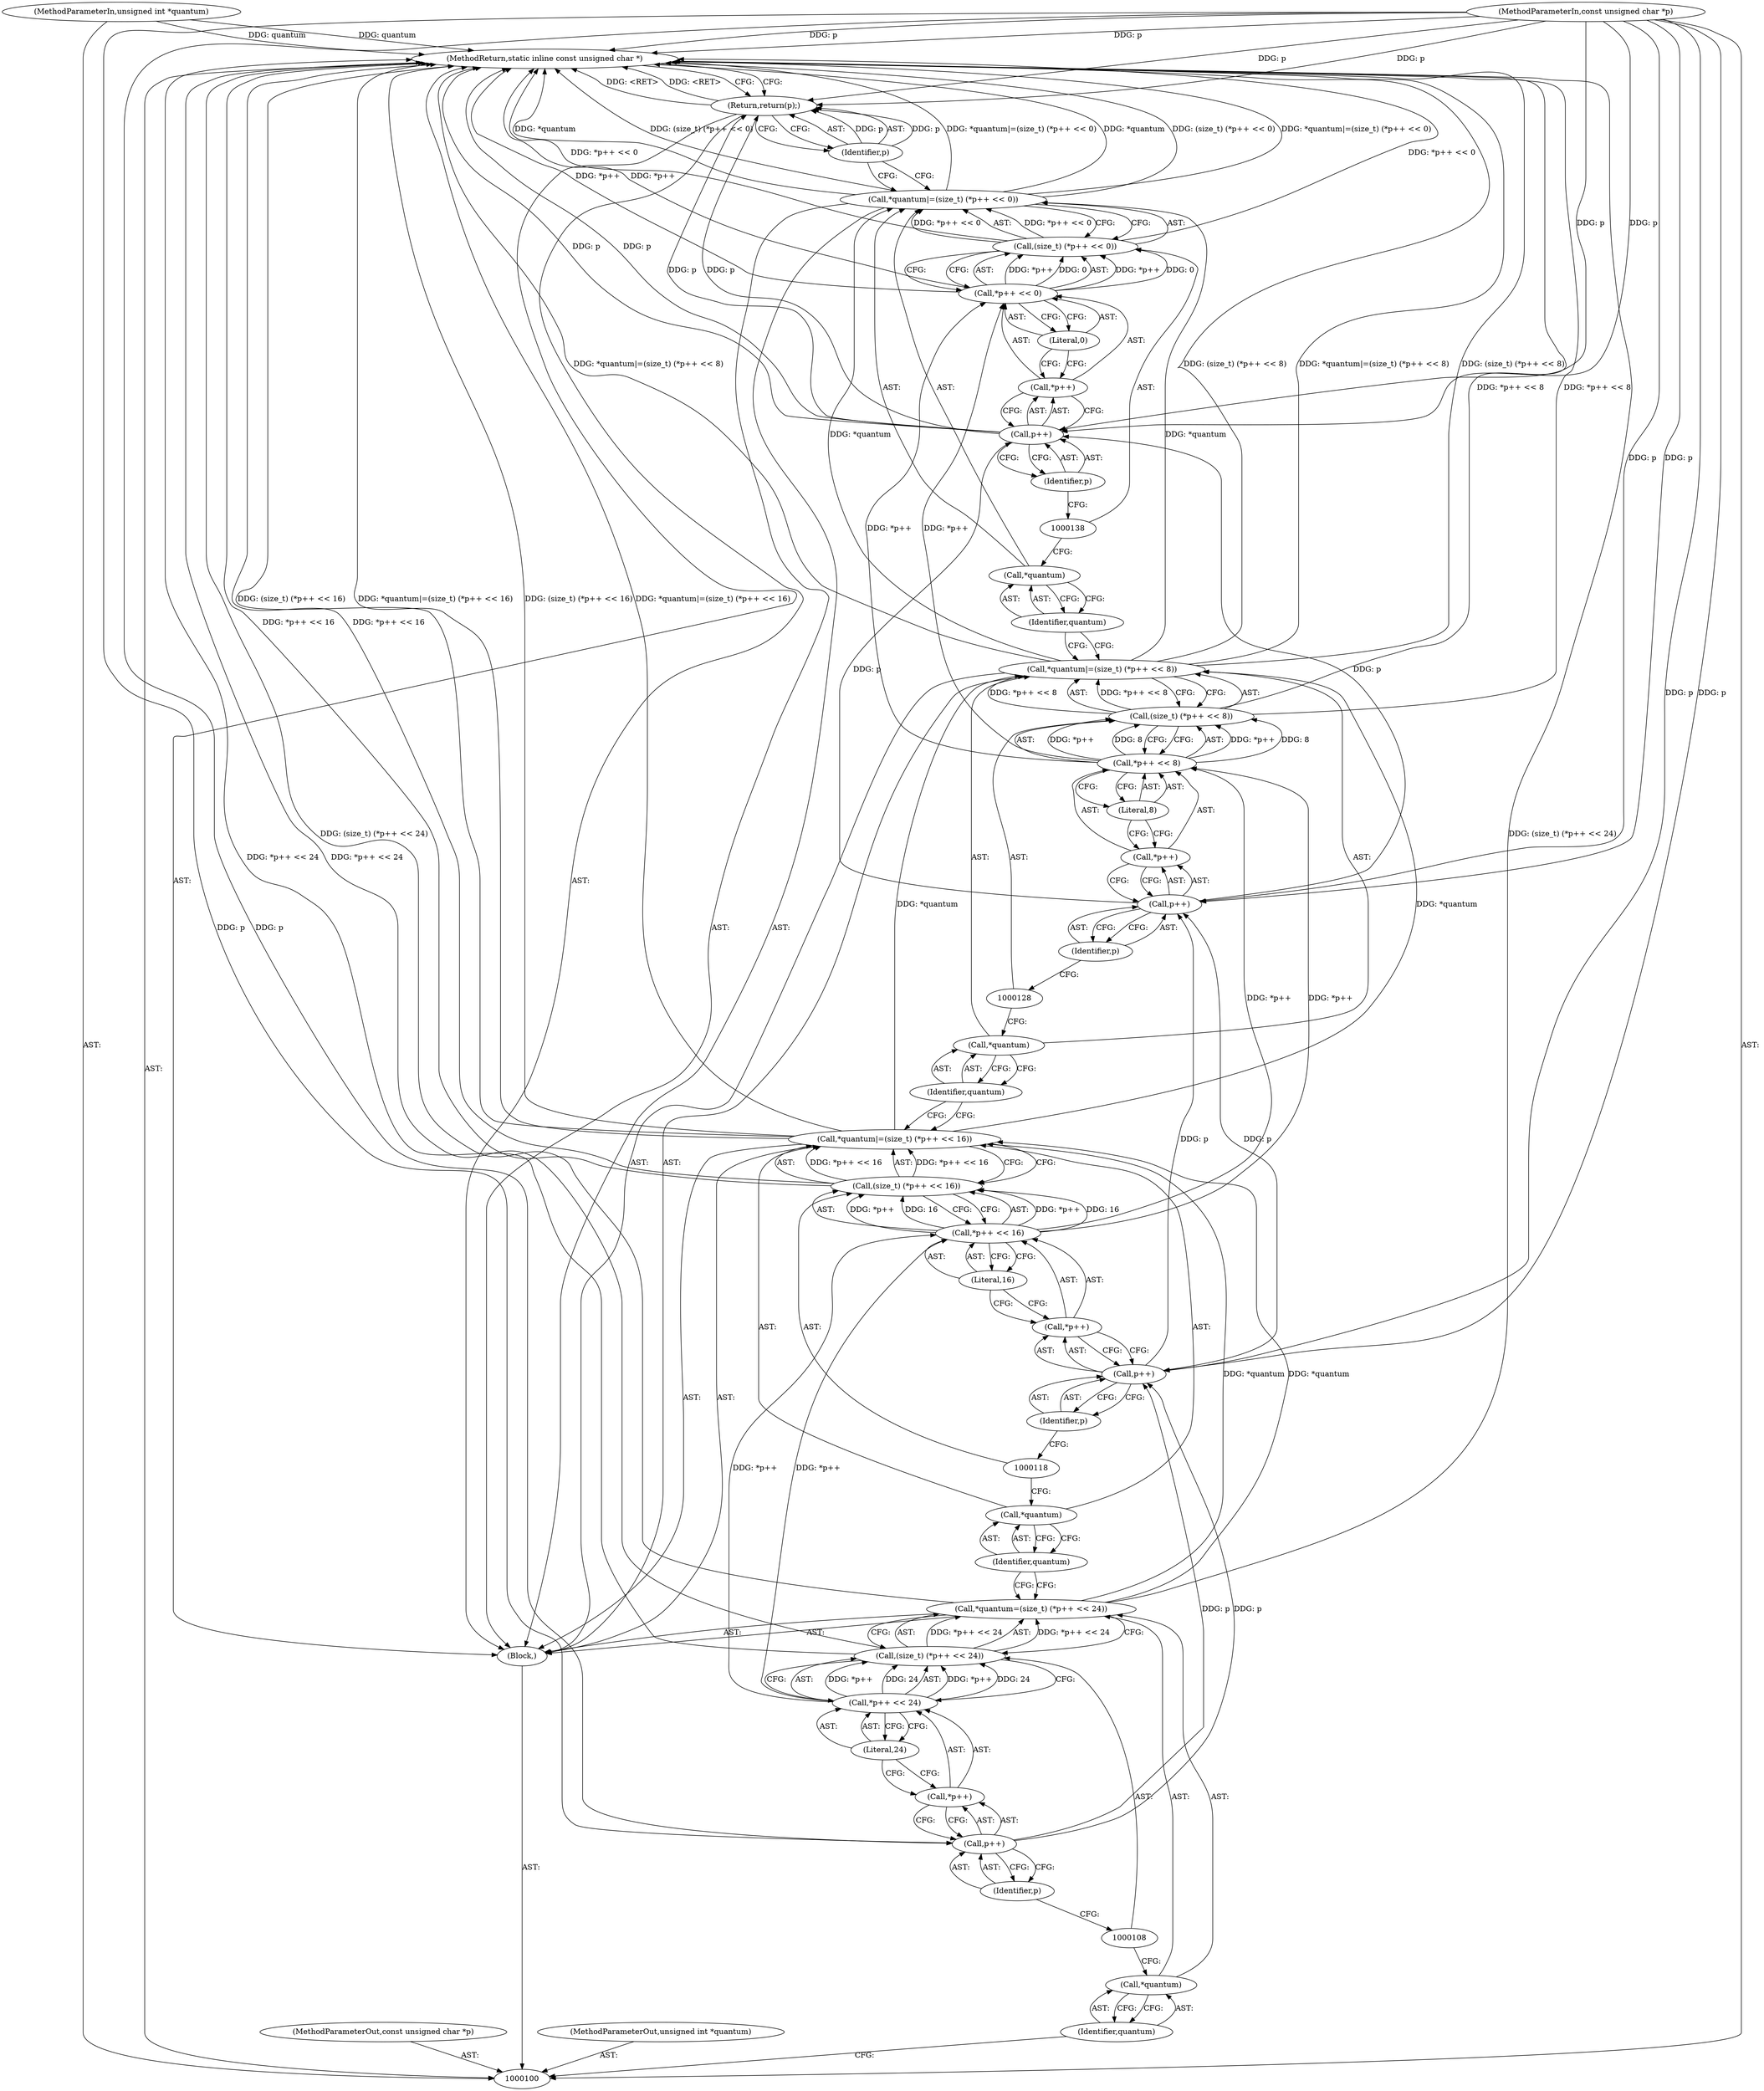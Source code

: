 digraph "1_ImageMagick_d8ab7f046587f2e9f734b687ba7e6e10147c294b_1" {
"1000146" [label="(MethodReturn,static inline const unsigned char *)"];
"1000101" [label="(MethodParameterIn,const unsigned char *p)"];
"1000181" [label="(MethodParameterOut,const unsigned char *p)"];
"1000102" [label="(MethodParameterIn,unsigned int *quantum)"];
"1000182" [label="(MethodParameterOut,unsigned int *quantum)"];
"1000103" [label="(Block,)"];
"1000107" [label="(Call,(size_t) (*p++ << 24))"];
"1000104" [label="(Call,*quantum=(size_t) (*p++ << 24))"];
"1000105" [label="(Call,*quantum)"];
"1000109" [label="(Call,*p++ << 24)"];
"1000110" [label="(Call,*p++)"];
"1000111" [label="(Call,p++)"];
"1000112" [label="(Identifier,p)"];
"1000113" [label="(Literal,24)"];
"1000106" [label="(Identifier,quantum)"];
"1000117" [label="(Call,(size_t) (*p++ << 16))"];
"1000114" [label="(Call,*quantum|=(size_t) (*p++ << 16))"];
"1000115" [label="(Call,*quantum)"];
"1000119" [label="(Call,*p++ << 16)"];
"1000120" [label="(Call,*p++)"];
"1000121" [label="(Call,p++)"];
"1000122" [label="(Identifier,p)"];
"1000116" [label="(Identifier,quantum)"];
"1000123" [label="(Literal,16)"];
"1000127" [label="(Call,(size_t) (*p++ << 8))"];
"1000124" [label="(Call,*quantum|=(size_t) (*p++ << 8))"];
"1000125" [label="(Call,*quantum)"];
"1000129" [label="(Call,*p++ << 8)"];
"1000130" [label="(Call,*p++)"];
"1000131" [label="(Call,p++)"];
"1000132" [label="(Identifier,p)"];
"1000126" [label="(Identifier,quantum)"];
"1000133" [label="(Literal,8)"];
"1000137" [label="(Call,(size_t) (*p++ << 0))"];
"1000134" [label="(Call,*quantum|=(size_t) (*p++ << 0))"];
"1000135" [label="(Call,*quantum)"];
"1000139" [label="(Call,*p++ << 0)"];
"1000140" [label="(Call,*p++)"];
"1000141" [label="(Call,p++)"];
"1000142" [label="(Identifier,p)"];
"1000136" [label="(Identifier,quantum)"];
"1000143" [label="(Literal,0)"];
"1000145" [label="(Identifier,p)"];
"1000144" [label="(Return,return(p);)"];
"1000146" -> "1000100"  [label="AST: "];
"1000146" -> "1000144"  [label="CFG: "];
"1000144" -> "1000146"  [label="DDG: <RET>"];
"1000114" -> "1000146"  [label="DDG: (size_t) (*p++ << 16)"];
"1000114" -> "1000146"  [label="DDG: *quantum|=(size_t) (*p++ << 16)"];
"1000141" -> "1000146"  [label="DDG: p"];
"1000104" -> "1000146"  [label="DDG: (size_t) (*p++ << 24)"];
"1000139" -> "1000146"  [label="DDG: *p++"];
"1000124" -> "1000146"  [label="DDG: (size_t) (*p++ << 8)"];
"1000124" -> "1000146"  [label="DDG: *quantum|=(size_t) (*p++ << 8)"];
"1000102" -> "1000146"  [label="DDG: quantum"];
"1000117" -> "1000146"  [label="DDG: *p++ << 16"];
"1000137" -> "1000146"  [label="DDG: *p++ << 0"];
"1000127" -> "1000146"  [label="DDG: *p++ << 8"];
"1000134" -> "1000146"  [label="DDG: *quantum|=(size_t) (*p++ << 0)"];
"1000134" -> "1000146"  [label="DDG: *quantum"];
"1000134" -> "1000146"  [label="DDG: (size_t) (*p++ << 0)"];
"1000101" -> "1000146"  [label="DDG: p"];
"1000107" -> "1000146"  [label="DDG: *p++ << 24"];
"1000101" -> "1000100"  [label="AST: "];
"1000101" -> "1000146"  [label="DDG: p"];
"1000101" -> "1000111"  [label="DDG: p"];
"1000101" -> "1000121"  [label="DDG: p"];
"1000101" -> "1000131"  [label="DDG: p"];
"1000101" -> "1000141"  [label="DDG: p"];
"1000101" -> "1000144"  [label="DDG: p"];
"1000181" -> "1000100"  [label="AST: "];
"1000102" -> "1000100"  [label="AST: "];
"1000102" -> "1000146"  [label="DDG: quantum"];
"1000182" -> "1000100"  [label="AST: "];
"1000103" -> "1000100"  [label="AST: "];
"1000104" -> "1000103"  [label="AST: "];
"1000114" -> "1000103"  [label="AST: "];
"1000124" -> "1000103"  [label="AST: "];
"1000134" -> "1000103"  [label="AST: "];
"1000144" -> "1000103"  [label="AST: "];
"1000107" -> "1000104"  [label="AST: "];
"1000107" -> "1000109"  [label="CFG: "];
"1000108" -> "1000107"  [label="AST: "];
"1000109" -> "1000107"  [label="AST: "];
"1000104" -> "1000107"  [label="CFG: "];
"1000107" -> "1000146"  [label="DDG: *p++ << 24"];
"1000107" -> "1000104"  [label="DDG: *p++ << 24"];
"1000109" -> "1000107"  [label="DDG: *p++"];
"1000109" -> "1000107"  [label="DDG: 24"];
"1000104" -> "1000103"  [label="AST: "];
"1000104" -> "1000107"  [label="CFG: "];
"1000105" -> "1000104"  [label="AST: "];
"1000107" -> "1000104"  [label="AST: "];
"1000116" -> "1000104"  [label="CFG: "];
"1000104" -> "1000146"  [label="DDG: (size_t) (*p++ << 24)"];
"1000107" -> "1000104"  [label="DDG: *p++ << 24"];
"1000104" -> "1000114"  [label="DDG: *quantum"];
"1000105" -> "1000104"  [label="AST: "];
"1000105" -> "1000106"  [label="CFG: "];
"1000106" -> "1000105"  [label="AST: "];
"1000108" -> "1000105"  [label="CFG: "];
"1000109" -> "1000107"  [label="AST: "];
"1000109" -> "1000113"  [label="CFG: "];
"1000110" -> "1000109"  [label="AST: "];
"1000113" -> "1000109"  [label="AST: "];
"1000107" -> "1000109"  [label="CFG: "];
"1000109" -> "1000107"  [label="DDG: *p++"];
"1000109" -> "1000107"  [label="DDG: 24"];
"1000109" -> "1000119"  [label="DDG: *p++"];
"1000110" -> "1000109"  [label="AST: "];
"1000110" -> "1000111"  [label="CFG: "];
"1000111" -> "1000110"  [label="AST: "];
"1000113" -> "1000110"  [label="CFG: "];
"1000111" -> "1000110"  [label="AST: "];
"1000111" -> "1000112"  [label="CFG: "];
"1000112" -> "1000111"  [label="AST: "];
"1000110" -> "1000111"  [label="CFG: "];
"1000101" -> "1000111"  [label="DDG: p"];
"1000111" -> "1000121"  [label="DDG: p"];
"1000112" -> "1000111"  [label="AST: "];
"1000112" -> "1000108"  [label="CFG: "];
"1000111" -> "1000112"  [label="CFG: "];
"1000113" -> "1000109"  [label="AST: "];
"1000113" -> "1000110"  [label="CFG: "];
"1000109" -> "1000113"  [label="CFG: "];
"1000106" -> "1000105"  [label="AST: "];
"1000106" -> "1000100"  [label="CFG: "];
"1000105" -> "1000106"  [label="CFG: "];
"1000117" -> "1000114"  [label="AST: "];
"1000117" -> "1000119"  [label="CFG: "];
"1000118" -> "1000117"  [label="AST: "];
"1000119" -> "1000117"  [label="AST: "];
"1000114" -> "1000117"  [label="CFG: "];
"1000117" -> "1000146"  [label="DDG: *p++ << 16"];
"1000117" -> "1000114"  [label="DDG: *p++ << 16"];
"1000119" -> "1000117"  [label="DDG: *p++"];
"1000119" -> "1000117"  [label="DDG: 16"];
"1000114" -> "1000103"  [label="AST: "];
"1000114" -> "1000117"  [label="CFG: "];
"1000115" -> "1000114"  [label="AST: "];
"1000117" -> "1000114"  [label="AST: "];
"1000126" -> "1000114"  [label="CFG: "];
"1000114" -> "1000146"  [label="DDG: (size_t) (*p++ << 16)"];
"1000114" -> "1000146"  [label="DDG: *quantum|=(size_t) (*p++ << 16)"];
"1000104" -> "1000114"  [label="DDG: *quantum"];
"1000117" -> "1000114"  [label="DDG: *p++ << 16"];
"1000114" -> "1000124"  [label="DDG: *quantum"];
"1000115" -> "1000114"  [label="AST: "];
"1000115" -> "1000116"  [label="CFG: "];
"1000116" -> "1000115"  [label="AST: "];
"1000118" -> "1000115"  [label="CFG: "];
"1000119" -> "1000117"  [label="AST: "];
"1000119" -> "1000123"  [label="CFG: "];
"1000120" -> "1000119"  [label="AST: "];
"1000123" -> "1000119"  [label="AST: "];
"1000117" -> "1000119"  [label="CFG: "];
"1000119" -> "1000117"  [label="DDG: *p++"];
"1000119" -> "1000117"  [label="DDG: 16"];
"1000109" -> "1000119"  [label="DDG: *p++"];
"1000119" -> "1000129"  [label="DDG: *p++"];
"1000120" -> "1000119"  [label="AST: "];
"1000120" -> "1000121"  [label="CFG: "];
"1000121" -> "1000120"  [label="AST: "];
"1000123" -> "1000120"  [label="CFG: "];
"1000121" -> "1000120"  [label="AST: "];
"1000121" -> "1000122"  [label="CFG: "];
"1000122" -> "1000121"  [label="AST: "];
"1000120" -> "1000121"  [label="CFG: "];
"1000111" -> "1000121"  [label="DDG: p"];
"1000101" -> "1000121"  [label="DDG: p"];
"1000121" -> "1000131"  [label="DDG: p"];
"1000122" -> "1000121"  [label="AST: "];
"1000122" -> "1000118"  [label="CFG: "];
"1000121" -> "1000122"  [label="CFG: "];
"1000116" -> "1000115"  [label="AST: "];
"1000116" -> "1000104"  [label="CFG: "];
"1000115" -> "1000116"  [label="CFG: "];
"1000123" -> "1000119"  [label="AST: "];
"1000123" -> "1000120"  [label="CFG: "];
"1000119" -> "1000123"  [label="CFG: "];
"1000127" -> "1000124"  [label="AST: "];
"1000127" -> "1000129"  [label="CFG: "];
"1000128" -> "1000127"  [label="AST: "];
"1000129" -> "1000127"  [label="AST: "];
"1000124" -> "1000127"  [label="CFG: "];
"1000127" -> "1000146"  [label="DDG: *p++ << 8"];
"1000127" -> "1000124"  [label="DDG: *p++ << 8"];
"1000129" -> "1000127"  [label="DDG: *p++"];
"1000129" -> "1000127"  [label="DDG: 8"];
"1000124" -> "1000103"  [label="AST: "];
"1000124" -> "1000127"  [label="CFG: "];
"1000125" -> "1000124"  [label="AST: "];
"1000127" -> "1000124"  [label="AST: "];
"1000136" -> "1000124"  [label="CFG: "];
"1000124" -> "1000146"  [label="DDG: (size_t) (*p++ << 8)"];
"1000124" -> "1000146"  [label="DDG: *quantum|=(size_t) (*p++ << 8)"];
"1000114" -> "1000124"  [label="DDG: *quantum"];
"1000127" -> "1000124"  [label="DDG: *p++ << 8"];
"1000124" -> "1000134"  [label="DDG: *quantum"];
"1000125" -> "1000124"  [label="AST: "];
"1000125" -> "1000126"  [label="CFG: "];
"1000126" -> "1000125"  [label="AST: "];
"1000128" -> "1000125"  [label="CFG: "];
"1000129" -> "1000127"  [label="AST: "];
"1000129" -> "1000133"  [label="CFG: "];
"1000130" -> "1000129"  [label="AST: "];
"1000133" -> "1000129"  [label="AST: "];
"1000127" -> "1000129"  [label="CFG: "];
"1000129" -> "1000127"  [label="DDG: *p++"];
"1000129" -> "1000127"  [label="DDG: 8"];
"1000119" -> "1000129"  [label="DDG: *p++"];
"1000129" -> "1000139"  [label="DDG: *p++"];
"1000130" -> "1000129"  [label="AST: "];
"1000130" -> "1000131"  [label="CFG: "];
"1000131" -> "1000130"  [label="AST: "];
"1000133" -> "1000130"  [label="CFG: "];
"1000131" -> "1000130"  [label="AST: "];
"1000131" -> "1000132"  [label="CFG: "];
"1000132" -> "1000131"  [label="AST: "];
"1000130" -> "1000131"  [label="CFG: "];
"1000121" -> "1000131"  [label="DDG: p"];
"1000101" -> "1000131"  [label="DDG: p"];
"1000131" -> "1000141"  [label="DDG: p"];
"1000132" -> "1000131"  [label="AST: "];
"1000132" -> "1000128"  [label="CFG: "];
"1000131" -> "1000132"  [label="CFG: "];
"1000126" -> "1000125"  [label="AST: "];
"1000126" -> "1000114"  [label="CFG: "];
"1000125" -> "1000126"  [label="CFG: "];
"1000133" -> "1000129"  [label="AST: "];
"1000133" -> "1000130"  [label="CFG: "];
"1000129" -> "1000133"  [label="CFG: "];
"1000137" -> "1000134"  [label="AST: "];
"1000137" -> "1000139"  [label="CFG: "];
"1000138" -> "1000137"  [label="AST: "];
"1000139" -> "1000137"  [label="AST: "];
"1000134" -> "1000137"  [label="CFG: "];
"1000137" -> "1000146"  [label="DDG: *p++ << 0"];
"1000137" -> "1000134"  [label="DDG: *p++ << 0"];
"1000139" -> "1000137"  [label="DDG: *p++"];
"1000139" -> "1000137"  [label="DDG: 0"];
"1000134" -> "1000103"  [label="AST: "];
"1000134" -> "1000137"  [label="CFG: "];
"1000135" -> "1000134"  [label="AST: "];
"1000137" -> "1000134"  [label="AST: "];
"1000145" -> "1000134"  [label="CFG: "];
"1000134" -> "1000146"  [label="DDG: *quantum|=(size_t) (*p++ << 0)"];
"1000134" -> "1000146"  [label="DDG: *quantum"];
"1000134" -> "1000146"  [label="DDG: (size_t) (*p++ << 0)"];
"1000124" -> "1000134"  [label="DDG: *quantum"];
"1000137" -> "1000134"  [label="DDG: *p++ << 0"];
"1000135" -> "1000134"  [label="AST: "];
"1000135" -> "1000136"  [label="CFG: "];
"1000136" -> "1000135"  [label="AST: "];
"1000138" -> "1000135"  [label="CFG: "];
"1000139" -> "1000137"  [label="AST: "];
"1000139" -> "1000143"  [label="CFG: "];
"1000140" -> "1000139"  [label="AST: "];
"1000143" -> "1000139"  [label="AST: "];
"1000137" -> "1000139"  [label="CFG: "];
"1000139" -> "1000146"  [label="DDG: *p++"];
"1000139" -> "1000137"  [label="DDG: *p++"];
"1000139" -> "1000137"  [label="DDG: 0"];
"1000129" -> "1000139"  [label="DDG: *p++"];
"1000140" -> "1000139"  [label="AST: "];
"1000140" -> "1000141"  [label="CFG: "];
"1000141" -> "1000140"  [label="AST: "];
"1000143" -> "1000140"  [label="CFG: "];
"1000141" -> "1000140"  [label="AST: "];
"1000141" -> "1000142"  [label="CFG: "];
"1000142" -> "1000141"  [label="AST: "];
"1000140" -> "1000141"  [label="CFG: "];
"1000141" -> "1000146"  [label="DDG: p"];
"1000131" -> "1000141"  [label="DDG: p"];
"1000101" -> "1000141"  [label="DDG: p"];
"1000141" -> "1000144"  [label="DDG: p"];
"1000142" -> "1000141"  [label="AST: "];
"1000142" -> "1000138"  [label="CFG: "];
"1000141" -> "1000142"  [label="CFG: "];
"1000136" -> "1000135"  [label="AST: "];
"1000136" -> "1000124"  [label="CFG: "];
"1000135" -> "1000136"  [label="CFG: "];
"1000143" -> "1000139"  [label="AST: "];
"1000143" -> "1000140"  [label="CFG: "];
"1000139" -> "1000143"  [label="CFG: "];
"1000145" -> "1000144"  [label="AST: "];
"1000145" -> "1000134"  [label="CFG: "];
"1000144" -> "1000145"  [label="CFG: "];
"1000145" -> "1000144"  [label="DDG: p"];
"1000144" -> "1000103"  [label="AST: "];
"1000144" -> "1000145"  [label="CFG: "];
"1000145" -> "1000144"  [label="AST: "];
"1000146" -> "1000144"  [label="CFG: "];
"1000144" -> "1000146"  [label="DDG: <RET>"];
"1000145" -> "1000144"  [label="DDG: p"];
"1000141" -> "1000144"  [label="DDG: p"];
"1000101" -> "1000144"  [label="DDG: p"];
}
